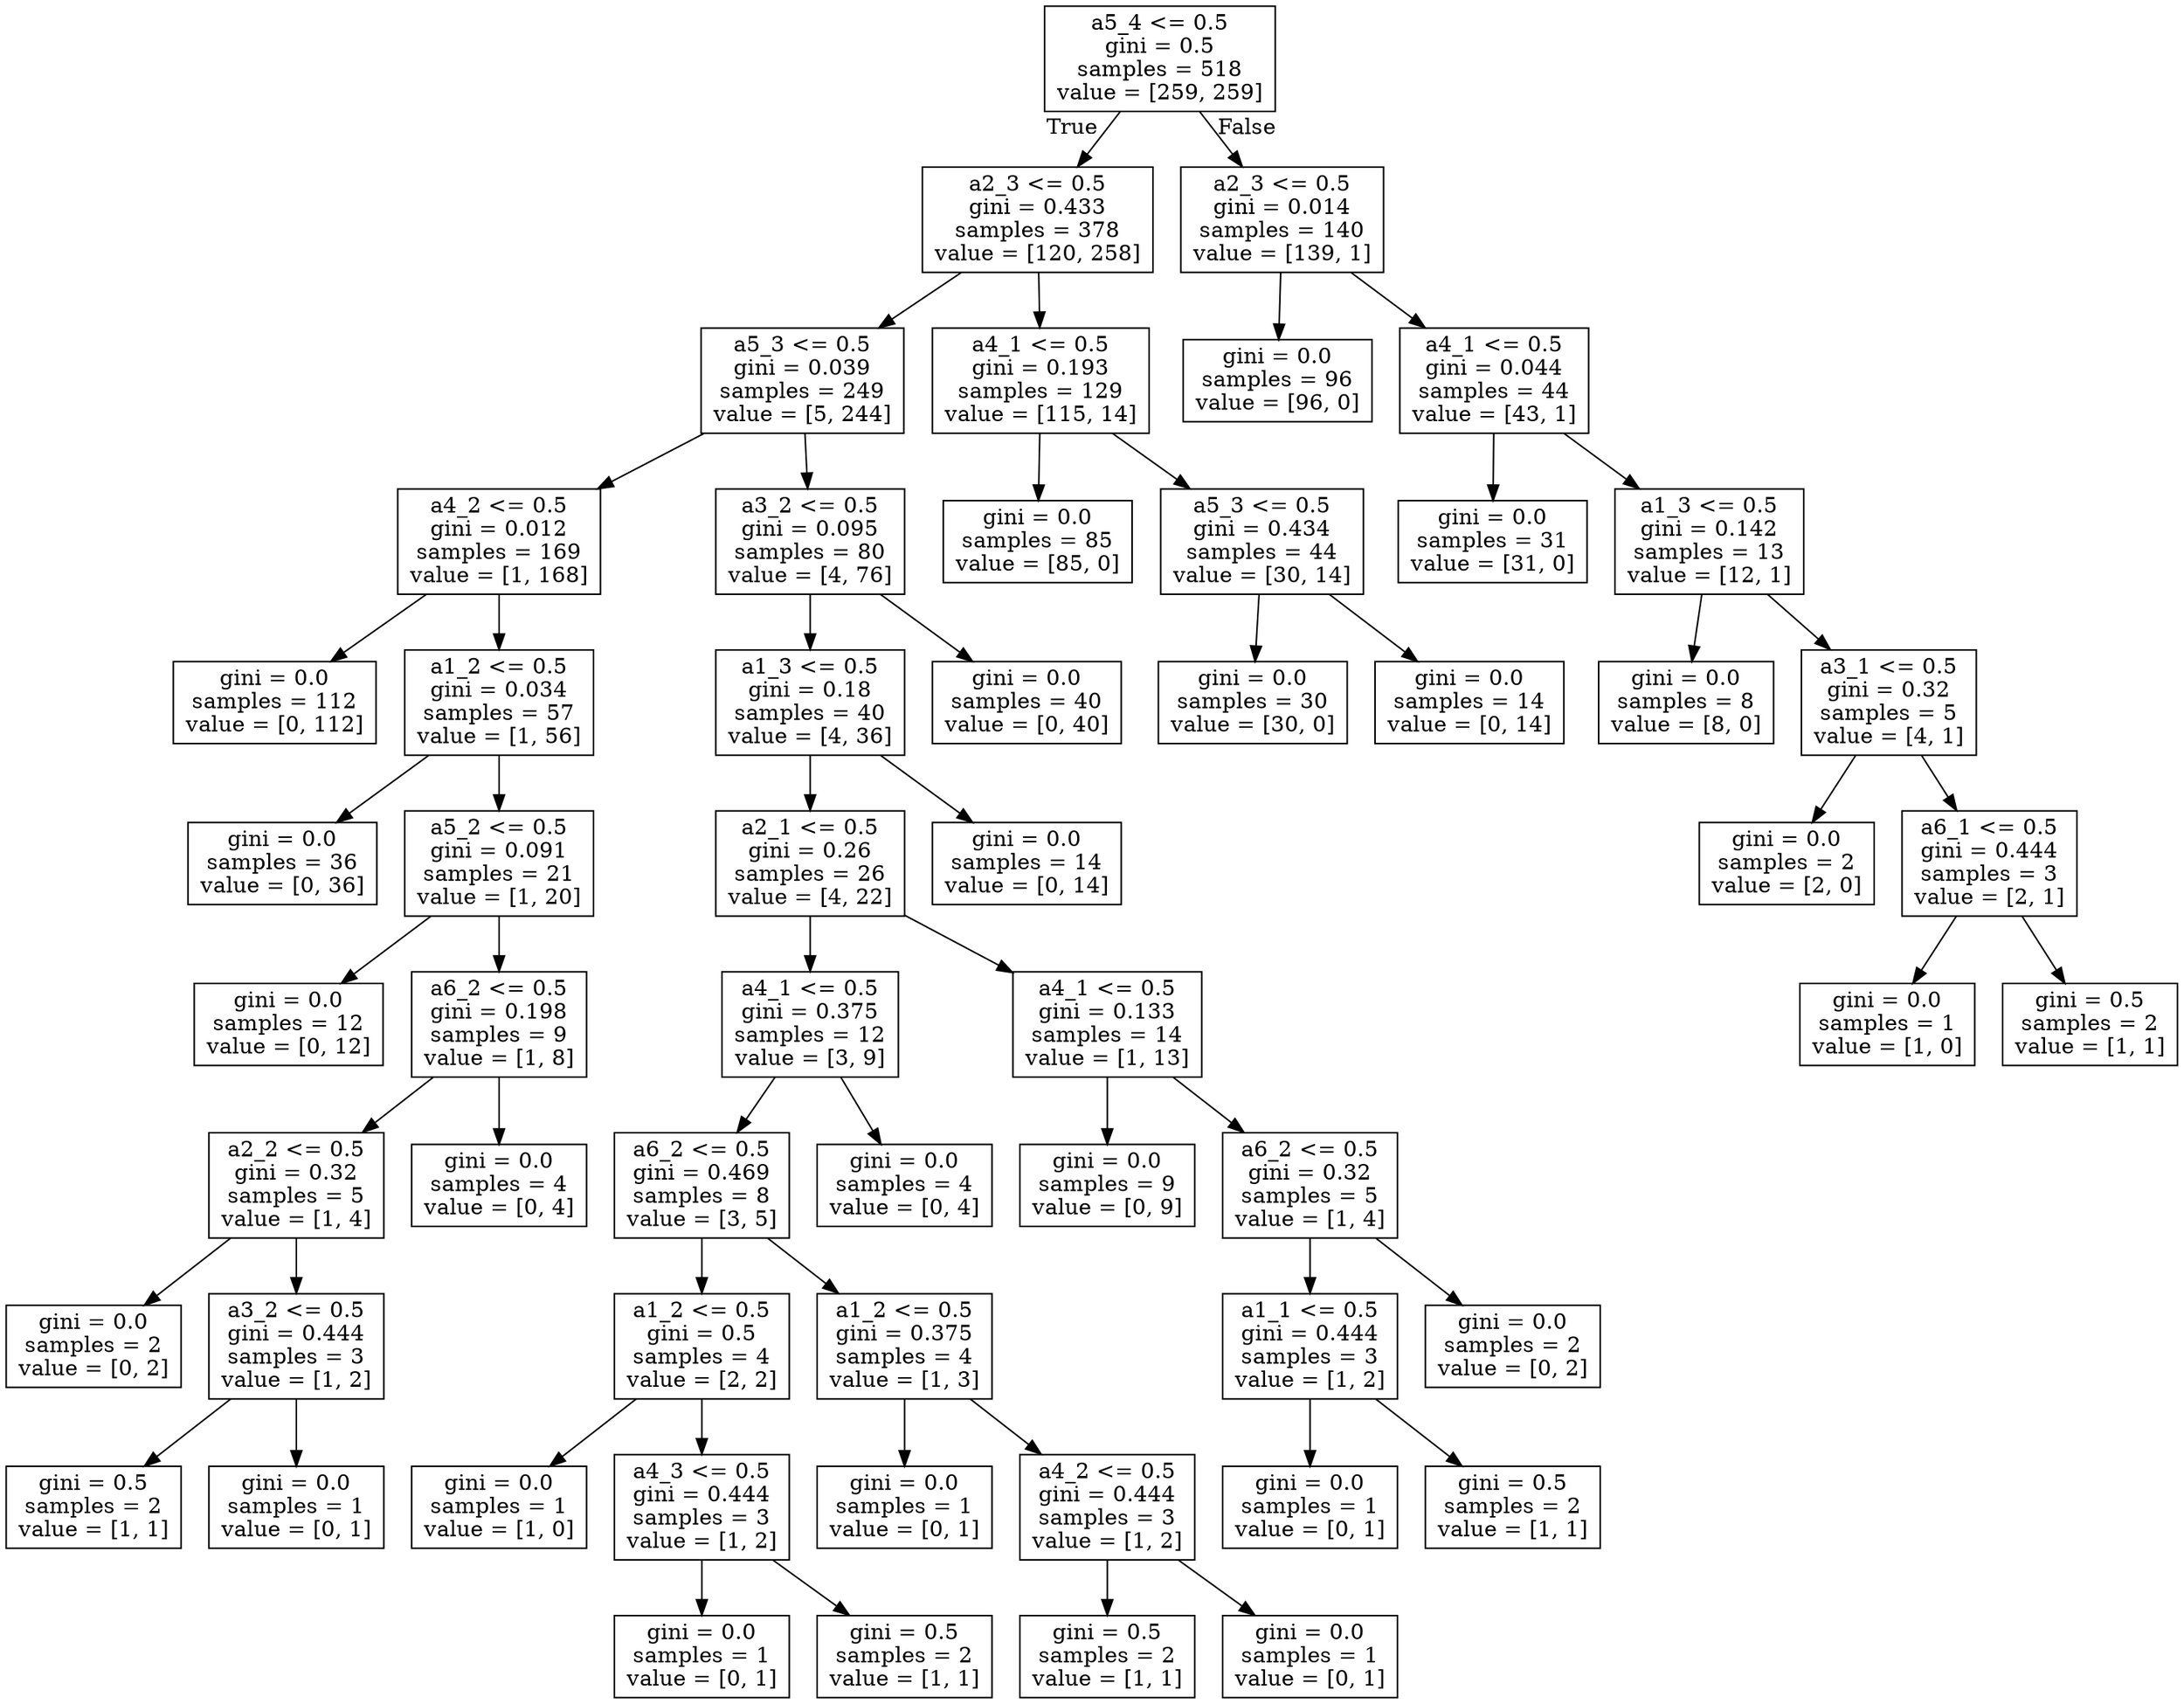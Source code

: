 digraph Tree {
node [shape=box] ;
0 [label="a5_4 <= 0.5\ngini = 0.5\nsamples = 518\nvalue = [259, 259]"] ;
1 [label="a2_3 <= 0.5\ngini = 0.433\nsamples = 378\nvalue = [120, 258]"] ;
0 -> 1 [labeldistance=2.5, labelangle=45, headlabel="True"] ;
2 [label="a5_3 <= 0.5\ngini = 0.039\nsamples = 249\nvalue = [5, 244]"] ;
1 -> 2 ;
3 [label="a4_2 <= 0.5\ngini = 0.012\nsamples = 169\nvalue = [1, 168]"] ;
2 -> 3 ;
4 [label="gini = 0.0\nsamples = 112\nvalue = [0, 112]"] ;
3 -> 4 ;
5 [label="a1_2 <= 0.5\ngini = 0.034\nsamples = 57\nvalue = [1, 56]"] ;
3 -> 5 ;
6 [label="gini = 0.0\nsamples = 36\nvalue = [0, 36]"] ;
5 -> 6 ;
7 [label="a5_2 <= 0.5\ngini = 0.091\nsamples = 21\nvalue = [1, 20]"] ;
5 -> 7 ;
8 [label="gini = 0.0\nsamples = 12\nvalue = [0, 12]"] ;
7 -> 8 ;
9 [label="a6_2 <= 0.5\ngini = 0.198\nsamples = 9\nvalue = [1, 8]"] ;
7 -> 9 ;
10 [label="a2_2 <= 0.5\ngini = 0.32\nsamples = 5\nvalue = [1, 4]"] ;
9 -> 10 ;
11 [label="gini = 0.0\nsamples = 2\nvalue = [0, 2]"] ;
10 -> 11 ;
12 [label="a3_2 <= 0.5\ngini = 0.444\nsamples = 3\nvalue = [1, 2]"] ;
10 -> 12 ;
13 [label="gini = 0.5\nsamples = 2\nvalue = [1, 1]"] ;
12 -> 13 ;
14 [label="gini = 0.0\nsamples = 1\nvalue = [0, 1]"] ;
12 -> 14 ;
15 [label="gini = 0.0\nsamples = 4\nvalue = [0, 4]"] ;
9 -> 15 ;
16 [label="a3_2 <= 0.5\ngini = 0.095\nsamples = 80\nvalue = [4, 76]"] ;
2 -> 16 ;
17 [label="a1_3 <= 0.5\ngini = 0.18\nsamples = 40\nvalue = [4, 36]"] ;
16 -> 17 ;
18 [label="a2_1 <= 0.5\ngini = 0.26\nsamples = 26\nvalue = [4, 22]"] ;
17 -> 18 ;
19 [label="a4_1 <= 0.5\ngini = 0.375\nsamples = 12\nvalue = [3, 9]"] ;
18 -> 19 ;
20 [label="a6_2 <= 0.5\ngini = 0.469\nsamples = 8\nvalue = [3, 5]"] ;
19 -> 20 ;
21 [label="a1_2 <= 0.5\ngini = 0.5\nsamples = 4\nvalue = [2, 2]"] ;
20 -> 21 ;
22 [label="gini = 0.0\nsamples = 1\nvalue = [1, 0]"] ;
21 -> 22 ;
23 [label="a4_3 <= 0.5\ngini = 0.444\nsamples = 3\nvalue = [1, 2]"] ;
21 -> 23 ;
24 [label="gini = 0.0\nsamples = 1\nvalue = [0, 1]"] ;
23 -> 24 ;
25 [label="gini = 0.5\nsamples = 2\nvalue = [1, 1]"] ;
23 -> 25 ;
26 [label="a1_2 <= 0.5\ngini = 0.375\nsamples = 4\nvalue = [1, 3]"] ;
20 -> 26 ;
27 [label="gini = 0.0\nsamples = 1\nvalue = [0, 1]"] ;
26 -> 27 ;
28 [label="a4_2 <= 0.5\ngini = 0.444\nsamples = 3\nvalue = [1, 2]"] ;
26 -> 28 ;
29 [label="gini = 0.5\nsamples = 2\nvalue = [1, 1]"] ;
28 -> 29 ;
30 [label="gini = 0.0\nsamples = 1\nvalue = [0, 1]"] ;
28 -> 30 ;
31 [label="gini = 0.0\nsamples = 4\nvalue = [0, 4]"] ;
19 -> 31 ;
32 [label="a4_1 <= 0.5\ngini = 0.133\nsamples = 14\nvalue = [1, 13]"] ;
18 -> 32 ;
33 [label="gini = 0.0\nsamples = 9\nvalue = [0, 9]"] ;
32 -> 33 ;
34 [label="a6_2 <= 0.5\ngini = 0.32\nsamples = 5\nvalue = [1, 4]"] ;
32 -> 34 ;
35 [label="a1_1 <= 0.5\ngini = 0.444\nsamples = 3\nvalue = [1, 2]"] ;
34 -> 35 ;
36 [label="gini = 0.0\nsamples = 1\nvalue = [0, 1]"] ;
35 -> 36 ;
37 [label="gini = 0.5\nsamples = 2\nvalue = [1, 1]"] ;
35 -> 37 ;
38 [label="gini = 0.0\nsamples = 2\nvalue = [0, 2]"] ;
34 -> 38 ;
39 [label="gini = 0.0\nsamples = 14\nvalue = [0, 14]"] ;
17 -> 39 ;
40 [label="gini = 0.0\nsamples = 40\nvalue = [0, 40]"] ;
16 -> 40 ;
41 [label="a4_1 <= 0.5\ngini = 0.193\nsamples = 129\nvalue = [115, 14]"] ;
1 -> 41 ;
42 [label="gini = 0.0\nsamples = 85\nvalue = [85, 0]"] ;
41 -> 42 ;
43 [label="a5_3 <= 0.5\ngini = 0.434\nsamples = 44\nvalue = [30, 14]"] ;
41 -> 43 ;
44 [label="gini = 0.0\nsamples = 30\nvalue = [30, 0]"] ;
43 -> 44 ;
45 [label="gini = 0.0\nsamples = 14\nvalue = [0, 14]"] ;
43 -> 45 ;
46 [label="a2_3 <= 0.5\ngini = 0.014\nsamples = 140\nvalue = [139, 1]"] ;
0 -> 46 [labeldistance=2.5, labelangle=-45, headlabel="False"] ;
47 [label="gini = 0.0\nsamples = 96\nvalue = [96, 0]"] ;
46 -> 47 ;
48 [label="a4_1 <= 0.5\ngini = 0.044\nsamples = 44\nvalue = [43, 1]"] ;
46 -> 48 ;
49 [label="gini = 0.0\nsamples = 31\nvalue = [31, 0]"] ;
48 -> 49 ;
50 [label="a1_3 <= 0.5\ngini = 0.142\nsamples = 13\nvalue = [12, 1]"] ;
48 -> 50 ;
51 [label="gini = 0.0\nsamples = 8\nvalue = [8, 0]"] ;
50 -> 51 ;
52 [label="a3_1 <= 0.5\ngini = 0.32\nsamples = 5\nvalue = [4, 1]"] ;
50 -> 52 ;
53 [label="gini = 0.0\nsamples = 2\nvalue = [2, 0]"] ;
52 -> 53 ;
54 [label="a6_1 <= 0.5\ngini = 0.444\nsamples = 3\nvalue = [2, 1]"] ;
52 -> 54 ;
55 [label="gini = 0.0\nsamples = 1\nvalue = [1, 0]"] ;
54 -> 55 ;
56 [label="gini = 0.5\nsamples = 2\nvalue = [1, 1]"] ;
54 -> 56 ;
}